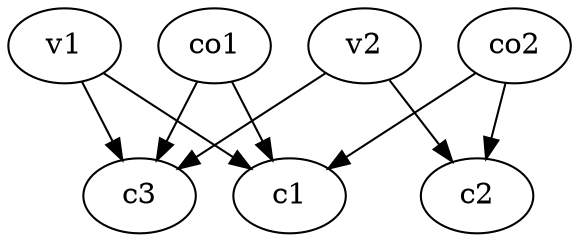 strict digraph  {
c1;
c2;
c3;
v1;
v2;
co1;
co2;
v1 -> c3  [weight=1];
v1 -> c1  [weight=1];
v2 -> c2  [weight=1];
v2 -> c3  [weight=1];
co1 -> c1  [weight=1];
co1 -> c3  [weight=1];
co2 -> c2  [weight=1];
co2 -> c1  [weight=1];
}
